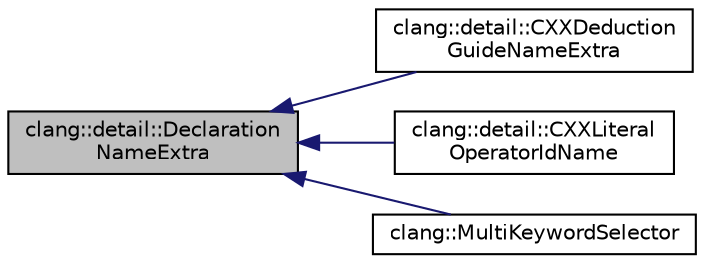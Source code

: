 digraph "clang::detail::DeclarationNameExtra"
{
 // LATEX_PDF_SIZE
  bgcolor="transparent";
  edge [fontname="Helvetica",fontsize="10",labelfontname="Helvetica",labelfontsize="10"];
  node [fontname="Helvetica",fontsize="10",shape=record];
  rankdir="LR";
  Node1 [label="clang::detail::Declaration\lNameExtra",height=0.2,width=0.4,color="black", fillcolor="grey75", style="filled", fontcolor="black",tooltip="DeclarationNameExtra is used as a base of various uncommon special names."];
  Node1 -> Node2 [dir="back",color="midnightblue",fontsize="10",style="solid",fontname="Helvetica"];
  Node2 [label="clang::detail::CXXDeduction\lGuideNameExtra",height=0.2,width=0.4,color="black",URL="$classclang_1_1detail_1_1CXXDeductionGuideNameExtra.html",tooltip="Contains extra information for the name of a C++ deduction guide."];
  Node1 -> Node3 [dir="back",color="midnightblue",fontsize="10",style="solid",fontname="Helvetica"];
  Node3 [label="clang::detail::CXXLiteral\lOperatorIdName",height=0.2,width=0.4,color="black",URL="$classclang_1_1detail_1_1CXXLiteralOperatorIdName.html",tooltip="Contains the actual identifier that makes up the name of a C++ literal operator."];
  Node1 -> Node4 [dir="back",color="midnightblue",fontsize="10",style="solid",fontname="Helvetica"];
  Node4 [label="clang::MultiKeywordSelector",height=0.2,width=0.4,color="black",URL="$classclang_1_1MultiKeywordSelector.html",tooltip="One of these variable length records is kept for each selector containing more than one keyword."];
}
